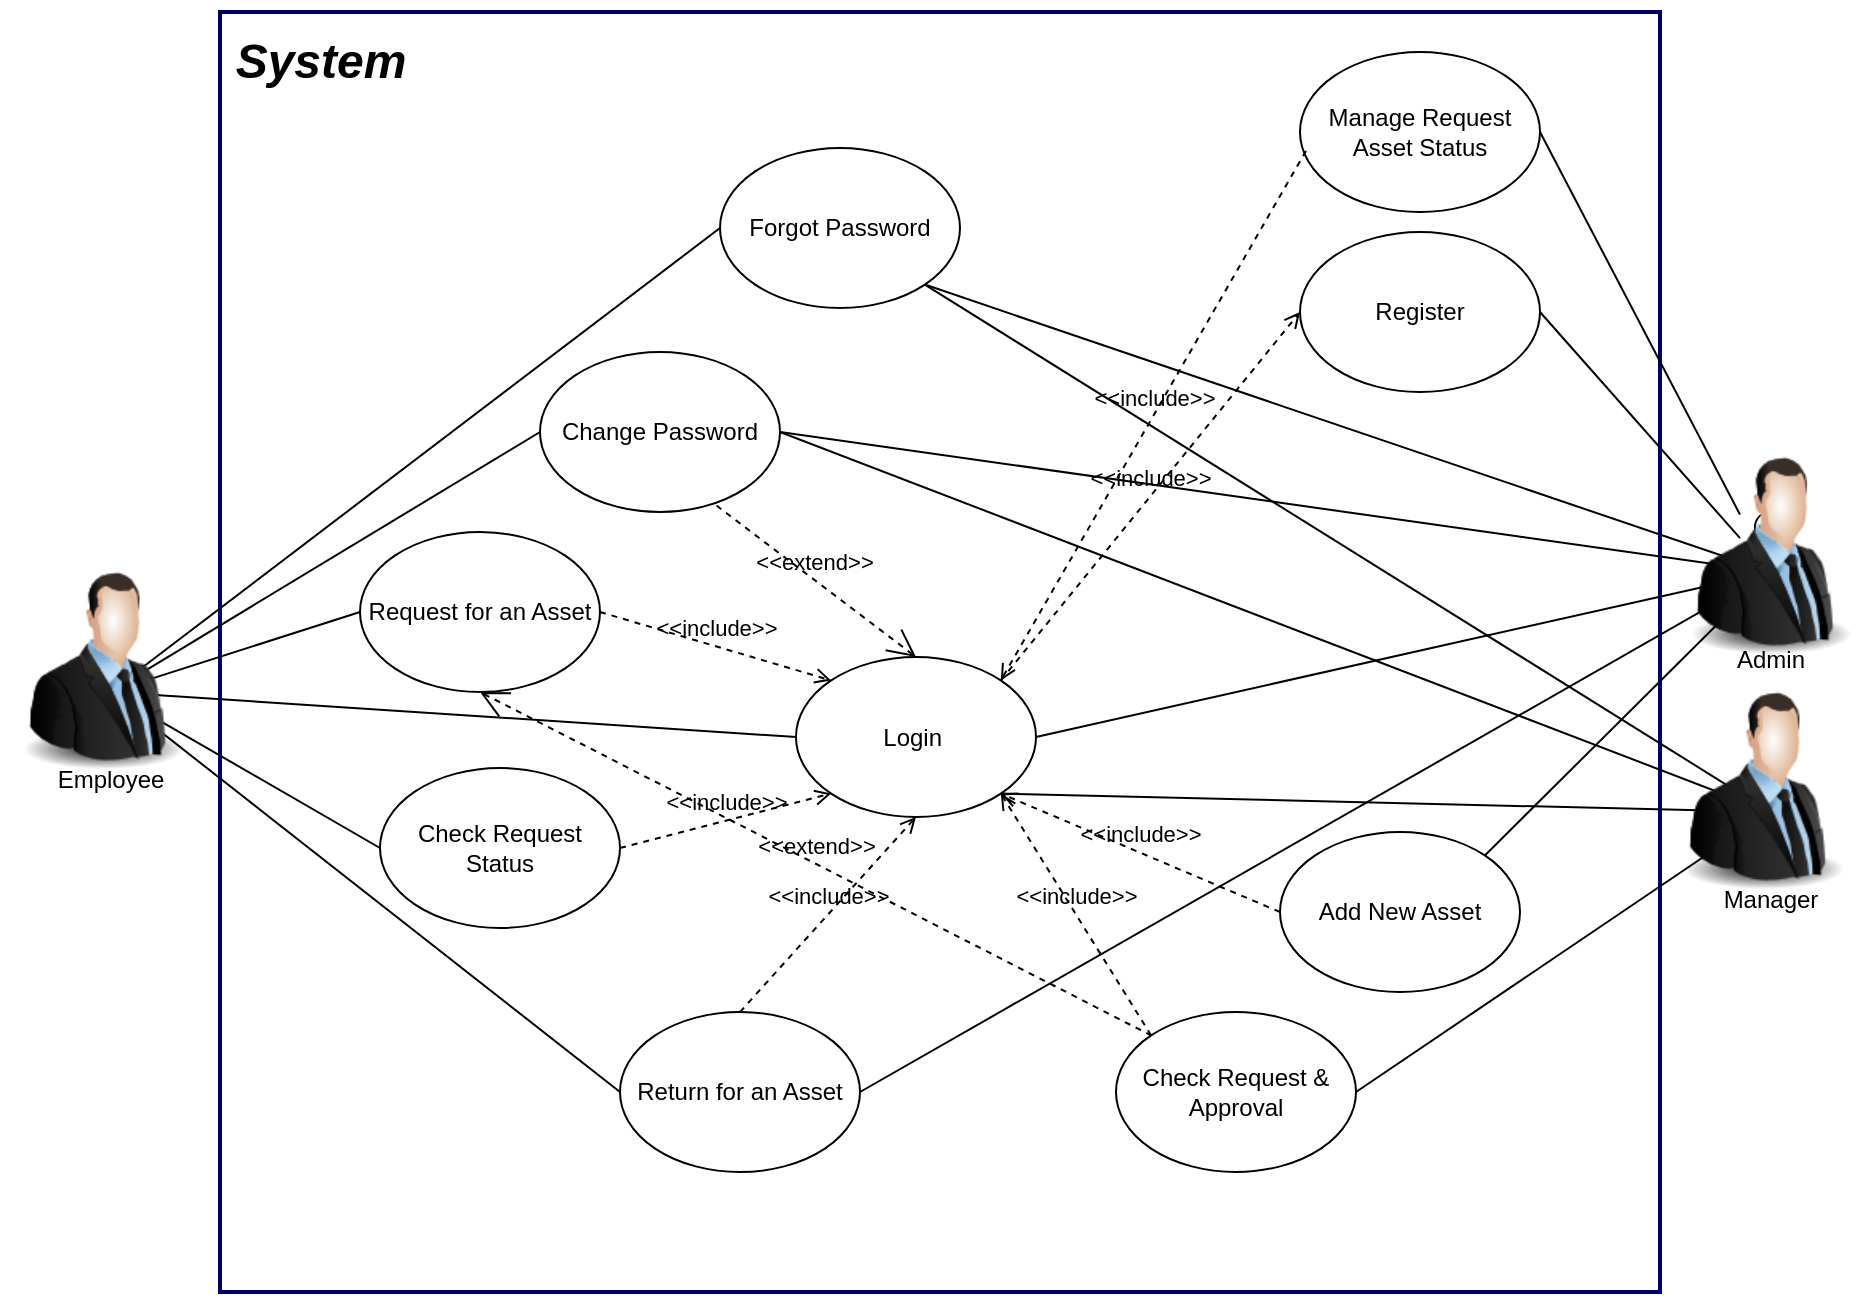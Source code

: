 <mxfile version="14.6.13" type="device"><diagram id="gSkcY1JuYJWHGegQtiSl" name="Page-1"><mxGraphModel dx="1702" dy="1634" grid="1" gridSize="10" guides="1" tooltips="1" connect="1" arrows="1" fold="1" page="1" pageScale="1" pageWidth="850" pageHeight="1100" math="0" shadow="0"><root><mxCell id="0"/><mxCell id="1" parent="0"/><mxCell id="3gMAQwxK_7_4M0yGxROp-4" value="" style="rounded=0;whiteSpace=wrap;html=1;strokeWidth=2;fillColor=none;strokeColor=#000066;" parent="1" vertex="1"><mxGeometry x="-648" y="-968" width="720" height="640" as="geometry"/></mxCell><mxCell id="BuMMbQMxJ7dvhw7BfrGi-1" value="Employee" style="shape=umlActor;verticalLabelPosition=bottom;verticalAlign=top;html=1;outlineConnect=0;" parent="1" vertex="1"><mxGeometry x="-718" y="-658" width="30" height="60" as="geometry"/></mxCell><mxCell id="BuMMbQMxJ7dvhw7BfrGi-4" value="Manager" style="shape=umlActor;verticalLabelPosition=bottom;verticalAlign=top;html=1;outlineConnect=0;" parent="1" vertex="1"><mxGeometry x="112" y="-598" width="30" height="60" as="geometry"/></mxCell><mxCell id="BuMMbQMxJ7dvhw7BfrGi-5" value="Register" style="ellipse;whiteSpace=wrap;html=1;" parent="1" vertex="1"><mxGeometry x="-108" y="-858" width="120" height="80" as="geometry"/></mxCell><mxCell id="BuMMbQMxJ7dvhw7BfrGi-16" value="Request for an Asset" style="ellipse;whiteSpace=wrap;html=1;" parent="1" vertex="1"><mxGeometry x="-578" y="-708" width="120" height="80" as="geometry"/></mxCell><mxCell id="BuMMbQMxJ7dvhw7BfrGi-29" value="Add New Asset" style="ellipse;whiteSpace=wrap;html=1;" parent="1" vertex="1"><mxGeometry x="-118" y="-558" width="120" height="80" as="geometry"/></mxCell><mxCell id="BuMMbQMxJ7dvhw7BfrGi-30" value="Admin" style="shape=umlActor;verticalLabelPosition=bottom;verticalAlign=top;html=1;outlineConnect=0;" parent="1" vertex="1"><mxGeometry x="112" y="-718" width="30" height="60" as="geometry"/></mxCell><mxCell id="BuMMbQMxJ7dvhw7BfrGi-32" value="" style="endArrow=none;html=1;exitX=1;exitY=0.5;exitDx=0;exitDy=0;" parent="1" source="BuMMbQMxJ7dvhw7BfrGi-5" target="BuMMbQMxJ7dvhw7BfrGi-30" edge="1"><mxGeometry width="50" height="50" relative="1" as="geometry"><mxPoint x="-128" y="-523" as="sourcePoint"/><mxPoint x="-78" y="-538" as="targetPoint"/><Array as="points"/></mxGeometry></mxCell><mxCell id="BuMMbQMxJ7dvhw7BfrGi-33" value="Check Request &amp;amp; Approval" style="ellipse;whiteSpace=wrap;html=1;" parent="1" vertex="1"><mxGeometry x="-200" y="-468" width="120" height="80" as="geometry"/></mxCell><mxCell id="BuMMbQMxJ7dvhw7BfrGi-35" value="Manage Request Asset Status" style="ellipse;whiteSpace=wrap;html=1;" parent="1" vertex="1"><mxGeometry x="-108" y="-948" width="120" height="80" as="geometry"/></mxCell><mxCell id="BuMMbQMxJ7dvhw7BfrGi-20" value="Return for an Asset" style="ellipse;whiteSpace=wrap;html=1;" parent="1" vertex="1"><mxGeometry x="-448" y="-468" width="120" height="80" as="geometry"/></mxCell><mxCell id="BuMMbQMxJ7dvhw7BfrGi-46" value="" style="endArrow=none;html=1;exitX=0;exitY=0.5;exitDx=0;exitDy=0;" parent="1" source="BuMMbQMxJ7dvhw7BfrGi-20" target="BuMMbQMxJ7dvhw7BfrGi-1" edge="1"><mxGeometry width="50" height="50" relative="1" as="geometry"><mxPoint x="-588" y="-416.68" as="sourcePoint"/><mxPoint x="-613" y="-748" as="targetPoint"/></mxGeometry></mxCell><mxCell id="BuMMbQMxJ7dvhw7BfrGi-54" value="" style="endArrow=none;html=1;entryX=1;entryY=0.5;entryDx=0;entryDy=0;" parent="1" source="BuMMbQMxJ7dvhw7BfrGi-4" target="BuMMbQMxJ7dvhw7BfrGi-33" edge="1"><mxGeometry width="50" height="50" relative="1" as="geometry"><mxPoint x="-538" y="-433" as="sourcePoint"/><mxPoint x="-488" y="-483" as="targetPoint"/></mxGeometry></mxCell><mxCell id="L8mZHb-axtuPh2WCdb9r-1" value="Login&amp;nbsp;" style="ellipse;whiteSpace=wrap;html=1;" parent="1" vertex="1"><mxGeometry x="-360" y="-645.5" width="120" height="80" as="geometry"/></mxCell><mxCell id="L8mZHb-axtuPh2WCdb9r-2" value="Forgot Password" style="ellipse;whiteSpace=wrap;html=1;" parent="1" vertex="1"><mxGeometry x="-398" y="-900" width="120" height="80" as="geometry"/></mxCell><mxCell id="L8mZHb-axtuPh2WCdb9r-3" value="Change Password" style="ellipse;whiteSpace=wrap;html=1;" parent="1" vertex="1"><mxGeometry x="-488" y="-798" width="120" height="80" as="geometry"/></mxCell><mxCell id="L8mZHb-axtuPh2WCdb9r-9" value="" style="endArrow=none;html=1;entryX=0;entryY=0.5;entryDx=0;entryDy=0;" parent="1" source="BuMMbQMxJ7dvhw7BfrGi-1" target="L8mZHb-axtuPh2WCdb9r-1" edge="1"><mxGeometry width="50" height="50" relative="1" as="geometry"><mxPoint x="-608" y="-668" as="sourcePoint"/><mxPoint x="-458" y="-738" as="targetPoint"/></mxGeometry></mxCell><mxCell id="L8mZHb-axtuPh2WCdb9r-13" value="" style="endArrow=none;html=1;exitX=1;exitY=0.5;exitDx=0;exitDy=0;" parent="1" source="BuMMbQMxJ7dvhw7BfrGi-35" target="BuMMbQMxJ7dvhw7BfrGi-30" edge="1"><mxGeometry width="50" height="50" relative="1" as="geometry"><mxPoint x="-278" y="-608" as="sourcePoint"/><mxPoint x="-228" y="-658" as="targetPoint"/></mxGeometry></mxCell><mxCell id="L8mZHb-axtuPh2WCdb9r-14" value="" style="endArrow=none;html=1;entryX=1;entryY=1;entryDx=0;entryDy=0;" parent="1" source="BuMMbQMxJ7dvhw7BfrGi-4" target="L8mZHb-axtuPh2WCdb9r-1" edge="1"><mxGeometry width="50" height="50" relative="1" as="geometry"><mxPoint x="-548" y="-388" as="sourcePoint"/><mxPoint x="-498" y="-438" as="targetPoint"/></mxGeometry></mxCell><mxCell id="L8mZHb-axtuPh2WCdb9r-15" value="" style="endArrow=none;html=1;entryX=0;entryY=0.5;entryDx=0;entryDy=0;" parent="1" source="BuMMbQMxJ7dvhw7BfrGi-1" target="BuMMbQMxJ7dvhw7BfrGi-16" edge="1"><mxGeometry width="50" height="50" relative="1" as="geometry"><mxPoint x="-498" y="-398" as="sourcePoint"/><mxPoint x="-448" y="-448" as="targetPoint"/></mxGeometry></mxCell><mxCell id="L8mZHb-axtuPh2WCdb9r-16" value="" style="endArrow=none;html=1;entryX=1;entryY=0.5;entryDx=0;entryDy=0;" parent="1" source="BuMMbQMxJ7dvhw7BfrGi-30" target="BuMMbQMxJ7dvhw7BfrGi-20" edge="1"><mxGeometry width="50" height="50" relative="1" as="geometry"><mxPoint x="-498" y="-498" as="sourcePoint"/><mxPoint x="-448" y="-548" as="targetPoint"/></mxGeometry></mxCell><mxCell id="L8mZHb-axtuPh2WCdb9r-17" value="" style="endArrow=none;html=1;exitX=1;exitY=0.5;exitDx=0;exitDy=0;" parent="1" source="L8mZHb-axtuPh2WCdb9r-1" target="BuMMbQMxJ7dvhw7BfrGi-30" edge="1"><mxGeometry width="50" height="50" relative="1" as="geometry"><mxPoint x="-273" y="-728" as="sourcePoint"/><mxPoint x="-223" y="-778" as="targetPoint"/></mxGeometry></mxCell><mxCell id="L8mZHb-axtuPh2WCdb9r-18" value="" style="endArrow=none;html=1;exitX=1;exitY=0;exitDx=0;exitDy=0;" parent="1" source="BuMMbQMxJ7dvhw7BfrGi-29" target="BuMMbQMxJ7dvhw7BfrGi-30" edge="1"><mxGeometry width="50" height="50" relative="1" as="geometry"><mxPoint x="-118" y="-638" as="sourcePoint"/><mxPoint x="-68" y="-688" as="targetPoint"/></mxGeometry></mxCell><mxCell id="L8mZHb-axtuPh2WCdb9r-28" value="&amp;lt;&amp;lt;extend&amp;gt;&amp;gt;" style="edgeStyle=none;html=1;startArrow=open;endArrow=none;startSize=12;verticalAlign=bottom;dashed=1;labelBackgroundColor=none;exitX=0.5;exitY=0;exitDx=0;exitDy=0;entryX=0.726;entryY=0.949;entryDx=0;entryDy=0;entryPerimeter=0;" parent="1" source="L8mZHb-axtuPh2WCdb9r-1" target="L8mZHb-axtuPh2WCdb9r-3" edge="1"><mxGeometry width="160" relative="1" as="geometry"><mxPoint x="-335.574" y="-766.284" as="sourcePoint"/><mxPoint x="-418" y="-848" as="targetPoint"/></mxGeometry></mxCell><mxCell id="L8mZHb-axtuPh2WCdb9r-31" value="&amp;lt;&amp;lt;include&amp;gt;&amp;gt;" style="edgeStyle=none;html=1;endArrow=open;verticalAlign=bottom;dashed=1;labelBackgroundColor=none;exitX=0;exitY=0;exitDx=0;exitDy=0;entryX=1;entryY=1;entryDx=0;entryDy=0;" parent="1" source="BuMMbQMxJ7dvhw7BfrGi-33" target="L8mZHb-axtuPh2WCdb9r-1" edge="1"><mxGeometry width="160" relative="1" as="geometry"><mxPoint x="-198" y="-378" as="sourcePoint"/><mxPoint x="-326" y="-738" as="targetPoint"/><Array as="points"/></mxGeometry></mxCell><mxCell id="L8mZHb-axtuPh2WCdb9r-32" value="&amp;lt;&amp;lt;include&amp;gt;&amp;gt;" style="edgeStyle=none;html=1;endArrow=open;verticalAlign=bottom;dashed=1;labelBackgroundColor=none;entryX=1;entryY=1;entryDx=0;entryDy=0;exitX=0;exitY=0.5;exitDx=0;exitDy=0;" parent="1" source="BuMMbQMxJ7dvhw7BfrGi-29" target="L8mZHb-axtuPh2WCdb9r-1" edge="1"><mxGeometry width="160" relative="1" as="geometry"><mxPoint x="-328" y="-548" as="sourcePoint"/><mxPoint x="-188" y="-518" as="targetPoint"/><Array as="points"/></mxGeometry></mxCell><mxCell id="L8mZHb-axtuPh2WCdb9r-33" value="&amp;lt;&amp;lt;include&amp;gt;&amp;gt;" style="edgeStyle=none;html=1;endArrow=open;verticalAlign=bottom;dashed=1;labelBackgroundColor=none;exitX=0.025;exitY=0.618;exitDx=0;exitDy=0;entryX=1;entryY=0;entryDx=0;entryDy=0;exitPerimeter=0;" parent="1" source="BuMMbQMxJ7dvhw7BfrGi-35" target="L8mZHb-axtuPh2WCdb9r-1" edge="1"><mxGeometry width="160" relative="1" as="geometry"><mxPoint x="-318.0" y="-338" as="sourcePoint"/><mxPoint x="-228" y="-748" as="targetPoint"/><Array as="points"/></mxGeometry></mxCell><mxCell id="L8mZHb-axtuPh2WCdb9r-34" value="&amp;lt;&amp;lt;include&amp;gt;&amp;gt;" style="edgeStyle=none;html=1;endArrow=open;verticalAlign=bottom;dashed=1;labelBackgroundColor=none;entryX=0;entryY=0;entryDx=0;entryDy=0;exitX=1;exitY=0.5;exitDx=0;exitDy=0;" parent="1" source="BuMMbQMxJ7dvhw7BfrGi-16" target="L8mZHb-axtuPh2WCdb9r-1" edge="1"><mxGeometry width="160" relative="1" as="geometry"><mxPoint x="-318.0" y="-538" as="sourcePoint"/><mxPoint x="-318.0" y="-738" as="targetPoint"/><Array as="points"/></mxGeometry></mxCell><mxCell id="L8mZHb-axtuPh2WCdb9r-35" value="&amp;lt;&amp;lt;include&amp;gt;&amp;gt;" style="edgeStyle=none;html=1;endArrow=open;verticalAlign=bottom;dashed=1;labelBackgroundColor=none;entryX=0.5;entryY=1;entryDx=0;entryDy=0;exitX=0.5;exitY=0;exitDx=0;exitDy=0;" parent="1" source="BuMMbQMxJ7dvhw7BfrGi-20" target="L8mZHb-axtuPh2WCdb9r-1" edge="1"><mxGeometry width="160" relative="1" as="geometry"><mxPoint x="-518" y="-278" as="sourcePoint"/><mxPoint x="-438.0" y="-738" as="targetPoint"/><Array as="points"/></mxGeometry></mxCell><mxCell id="L8mZHb-axtuPh2WCdb9r-36" value="&amp;lt;&amp;lt;include&amp;gt;&amp;gt;" style="edgeStyle=none;html=1;endArrow=open;verticalAlign=bottom;dashed=1;labelBackgroundColor=none;exitX=1;exitY=0;exitDx=0;exitDy=0;entryX=0;entryY=0.5;entryDx=0;entryDy=0;" parent="1" source="L8mZHb-axtuPh2WCdb9r-1" target="BuMMbQMxJ7dvhw7BfrGi-5" edge="1"><mxGeometry width="160" relative="1" as="geometry"><mxPoint x="-358" y="-538" as="sourcePoint"/><mxPoint x="-198" y="-538" as="targetPoint"/></mxGeometry></mxCell><mxCell id="1Pmv5GMBTUizc4c4p_2x-1" value="Check Request Status" style="ellipse;whiteSpace=wrap;html=1;" parent="1" vertex="1"><mxGeometry x="-568" y="-590" width="120" height="80" as="geometry"/></mxCell><mxCell id="1Pmv5GMBTUizc4c4p_2x-2" value="" style="endArrow=none;html=1;exitX=0;exitY=0.5;exitDx=0;exitDy=0;" parent="1" source="1Pmv5GMBTUizc4c4p_2x-1" target="BuMMbQMxJ7dvhw7BfrGi-1" edge="1"><mxGeometry width="50" height="50" relative="1" as="geometry"><mxPoint x="-438" y="-138" as="sourcePoint"/><mxPoint x="-640.353" y="-618" as="targetPoint"/></mxGeometry></mxCell><mxCell id="1Pmv5GMBTUizc4c4p_2x-3" value="&amp;lt;&amp;lt;include&amp;gt;&amp;gt;" style="edgeStyle=none;html=1;endArrow=open;verticalAlign=bottom;dashed=1;labelBackgroundColor=none;exitX=1;exitY=0.5;exitDx=0;exitDy=0;entryX=0;entryY=1;entryDx=0;entryDy=0;" parent="1" source="1Pmv5GMBTUizc4c4p_2x-1" target="L8mZHb-axtuPh2WCdb9r-1" edge="1"><mxGeometry width="160" relative="1" as="geometry"><mxPoint x="-438" y="-38" as="sourcePoint"/><mxPoint x="-508" y="-778" as="targetPoint"/><Array as="points"/></mxGeometry></mxCell><mxCell id="1Pmv5GMBTUizc4c4p_2x-4" value="" style="endArrow=none;html=1;entryX=0;entryY=0.5;entryDx=0;entryDy=0;" parent="1" source="BuMMbQMxJ7dvhw7BfrGi-1" target="L8mZHb-axtuPh2WCdb9r-3" edge="1"><mxGeometry width="50" height="50" relative="1" as="geometry"><mxPoint x="-638" y="-655.674" as="sourcePoint"/><mxPoint x="-438" y="-758" as="targetPoint"/></mxGeometry></mxCell><mxCell id="1Pmv5GMBTUizc4c4p_2x-5" value="" style="endArrow=none;html=1;exitX=1;exitY=1;exitDx=0;exitDy=0;" parent="1" source="L8mZHb-axtuPh2WCdb9r-2" target="BuMMbQMxJ7dvhw7BfrGi-30" edge="1"><mxGeometry width="50" height="50" relative="1" as="geometry"><mxPoint x="-318" y="-758" as="sourcePoint"/><mxPoint x="-118" y="-506.837" as="targetPoint"/></mxGeometry></mxCell><mxCell id="1Pmv5GMBTUizc4c4p_2x-6" value="" style="endArrow=none;html=1;exitX=1;exitY=1;exitDx=0;exitDy=0;" parent="1" source="L8mZHb-axtuPh2WCdb9r-2" target="BuMMbQMxJ7dvhw7BfrGi-4" edge="1"><mxGeometry width="50" height="50" relative="1" as="geometry"><mxPoint x="-258" y="-798" as="sourcePoint"/><mxPoint x="-118" y="-518" as="targetPoint"/><Array as="points"/></mxGeometry></mxCell><mxCell id="1Pmv5GMBTUizc4c4p_2x-7" value="" style="endArrow=none;html=1;entryX=0;entryY=0.5;entryDx=0;entryDy=0;" parent="1" source="BuMMbQMxJ7dvhw7BfrGi-1" target="L8mZHb-axtuPh2WCdb9r-2" edge="1"><mxGeometry width="50" height="50" relative="1" as="geometry"><mxPoint x="-638" y="-655.674" as="sourcePoint"/><mxPoint x="-438" y="-758" as="targetPoint"/><Array as="points"/></mxGeometry></mxCell><mxCell id="1Pmv5GMBTUizc4c4p_2x-8" value="" style="endArrow=none;html=1;entryX=1;entryY=0.5;entryDx=0;entryDy=0;" parent="1" source="BuMMbQMxJ7dvhw7BfrGi-4" target="L8mZHb-axtuPh2WCdb9r-3" edge="1"><mxGeometry width="50" height="50" relative="1" as="geometry"><mxPoint x="-638" y="-662.516" as="sourcePoint"/><mxPoint x="-498" y="-798" as="targetPoint"/></mxGeometry></mxCell><mxCell id="1Pmv5GMBTUizc4c4p_2x-9" value="" style="endArrow=none;html=1;entryX=1;entryY=0.5;entryDx=0;entryDy=0;" parent="1" source="BuMMbQMxJ7dvhw7BfrGi-30" target="L8mZHb-axtuPh2WCdb9r-3" edge="1"><mxGeometry width="50" height="50" relative="1" as="geometry"><mxPoint x="-642.891" y="-368" as="sourcePoint"/><mxPoint x="-498" y="-798" as="targetPoint"/><Array as="points"/></mxGeometry></mxCell><mxCell id="3gMAQwxK_7_4M0yGxROp-9" value="" style="image;html=1;image=img/lib/clip_art/people/Suit_Man_128x128.png;strokeColor=#FF0000;strokeWidth=2;fillColor=none;" parent="1" vertex="1"><mxGeometry x="-758" y="-690.5" width="102.5" height="102.5" as="geometry"/></mxCell><mxCell id="3gMAQwxK_7_4M0yGxROp-10" value="" style="image;html=1;image=img/lib/clip_art/people/Suit_Man_128x128.png;strokeColor=#FF0000;strokeWidth=2;fillColor=none;" parent="1" vertex="1"><mxGeometry x="75.75" y="-748" width="102.5" height="102.5" as="geometry"/></mxCell><mxCell id="3gMAQwxK_7_4M0yGxROp-11" value="" style="image;html=1;image=img/lib/clip_art/people/Suit_Man_128x128.png;strokeColor=#FF0000;strokeWidth=2;fillColor=none;" parent="1" vertex="1"><mxGeometry x="72" y="-630.5" width="102.5" height="102.5" as="geometry"/></mxCell><mxCell id="3gMAQwxK_7_4M0yGxROp-12" value="&lt;h1&gt;&lt;i&gt;System&lt;/i&gt;&lt;/h1&gt;" style="text;html=1;align=center;verticalAlign=middle;resizable=0;points=[];autosize=1;strokeColor=none;" parent="1" vertex="1"><mxGeometry x="-648" y="-968" width="100" height="50" as="geometry"/></mxCell><mxCell id="0KSur-ubl4gRT1CoteU5-1" value="&amp;lt;&amp;lt;extend&amp;gt;&amp;gt;" style="edgeStyle=none;html=1;startArrow=open;endArrow=none;startSize=12;verticalAlign=bottom;dashed=1;labelBackgroundColor=none;entryX=0;entryY=0;entryDx=0;entryDy=0;exitX=0.5;exitY=1;exitDx=0;exitDy=0;" edge="1" parent="1" source="BuMMbQMxJ7dvhw7BfrGi-16" target="BuMMbQMxJ7dvhw7BfrGi-33"><mxGeometry width="160" relative="1" as="geometry"><mxPoint x="-610" y="-590" as="sourcePoint"/><mxPoint x="-374.44" y="-538" as="targetPoint"/></mxGeometry></mxCell></root></mxGraphModel></diagram></mxfile>